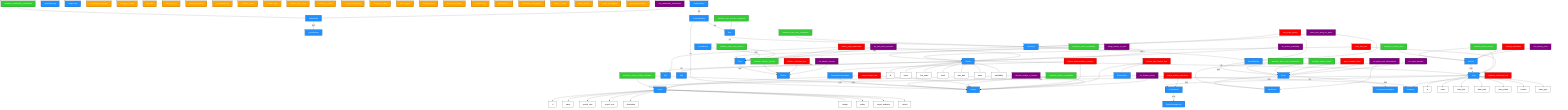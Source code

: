 graph TD
    %% Entities
    P[Project]:::entity
    T[Team]:::entity
    W[Worker]:::entity
    F[Feature]:::entity
    S[Skill]:::entity
    R[Role]:::entity
    PO[ProductOwner]:::entity
    SM[ScrumMaster]:::entity
    PB[ProductBacklog]:::entity
    SP[Sprint]:::entity
    SPP[SprintPlanning]:::entity
    DS[DailyScrum]:::entity
    SR[SprintReview]:::entity
    SRE[SprintRetrospective]:::entity
    SBL[SprintBacklog]:::entity
    SG[SprintGoal]:::entity
    E[Epic]:::entity
    US[UserStory]:::entity
    TSK[Task]:::entity
    DEV[DevelopmentSnapshot]:::entity
    BL[Blocker]:::entity
    SH[Stakeholder]:::entity
    VEL[Velocity]:::entity
    REP[ReleasePlan]:::entity
    RM[Roadmap]:::entity
    SCB[ScrumBoard]:::entity
    FED[FeatureDocumentation]:::entity

    %% Attributes
    P_id[id]:::attr
    P_name[name]:::attr
    P_project_start[project_start]:::attr
    P_project_end[project_end]:::attr
    P_description[description]:::attr
    P_budget[budget]:::attr
    P_status[status]:::attr
    P_target_audience[target_audience]:::attr
    P_priority[priority]:::attr

    T_id[id]:::attr
    T_name[name]:::attr
    T_team_size[team_size]:::attr
    T_team_start[team_start]:::attr
    T_team_status[team_status]:::attr
    T_location[location]:::attr
    T_team_type[team_type]:::attr

    W_id[id]:::attr
    W_name[name]:::attr
    W_first_name[first_name]:::attr
    W_email[email]:::attr
    W_start_date[start_date]:::attr
    W_status[status]:::attr
    W_availability[availability]:::attr

    %% Relations
    R1[is_assigned_to_project]:::relation
    R2[belongs_to_team]:::relation
    R3[has_skill]:::relation
    R4[takes_on_role]:::relation
    R5[manages_backlog]:::relation
    R6[is_supported_by]:::relation
    R7[contains_feature]:::relation
    R8[contains_epic]:::relation
    R9[contains_user_story]:::relation
    R10[consists_of_tasks]:::relation
    R11[is_in_sprint_backlog]:::relation
    R12[belongs_to_sprint]:::relation
    R13[pursues_goal]:::relation
    R14[contains_tasks]:::relation
    R15[documents_feature]:::relation
    R16[is_blocked_by]:::relation
    R17[participates_in]:::relation
    R18[moderates_retrospective]:::relation
    R19[refers_to_team]:::relation
    R20[plans_release]:::relation
    R21[is_part_of_roadmap]:::relation
    R22[generates_snapshot]:::relation

    %% Goals
    G0[maximize_team_velocity]:::goal
    G1[maximize_project_budget_utilization]:::goal
    G2[maximize_sprint_goal_achievement]:::goal
    G3[minimize_blocker_severity]:::goal
    G4[maximize_stakeholder_satisfaction]:::goal
    G5[maximize_feature_completion]:::goal
    G6[minimize_sprint_overrun]:::goal
    G7[maximize_worker_availability]:::goal
    G8[maximize_user_story_completion]:::goal
    G9[minimize_task_effort_overrun]:::goal
    G10[maximize_epic_priority_completion]:::goal
    G11[maximize_velocity_trend]:::goal

    %% Conditions
    C0[team_size_limit]:::condition
    C1[project_budget_limit]:::condition
    C2[sprint_duration_fixed]:::condition
    C3[worker_skill_requirement]:::condition
    C4[blocker_resolution_time]:::condition
    C5[feature_documentation_required]:::condition
    C6[scrum_master_experience]:::condition
    C7[user_story_priority]:::condition
    C8[release_plan_feature_limit]:::condition
    C9[velocity_calculation]:::condition
    C10[roadmap_milestone_limit]:::condition

    %% Decision Variables
    DV0[assign_worker_to_task]:::dv
    DV1[select_user_story_for_sprint]:::dv
    DV2[allocate_budget_to_feature]:::dv
    DV3[set_sprint_goal_achievement]:::dv
    DV4[set_blocker_severity]:::dv
    DV5[set_worker_availability]:::dv
    DV6[set_feature_priority]:::dv
    DV7[set_sprint_duration]:::dv
    DV8[set_velocity_trend]:::dv
    DV9[set_stakeholder_satisfaction]:::dv
    DV10[set_task_effort_estimate]:::dv

    %% Entity-Attribute Connections
    P --> P_id
    P --> P_name
    P --> P_project_start
    P --> P_project_end
    P --> P_description
    P --> P_budget
    P --> P_status
    P --> P_target_audience
    P --> P_priority

    T --> T_id
    T --> T_name
    T --> T_team_size
    T --> T_team_start
    T --> T_team_status
    T --> T_location
    T --> T_team_type

    W --> W_id
    W --> W_name
    W --> W_first_name
    W --> W_email
    W --> W_start_date
    W --> W_status
    W --> W_availability

    %% Entity-Relation Connections
    T -- R1 --> P
    W -- R2 --> T
    W -- R3 --> S
    W -- R4 --> R
    PO -- R5 --> PB
    T -- R6 --> SM
    PB -- R7 --> F
    PB -- R8 --> E
    E -- R9 --> US
    US -- R10 --> TSK
    US -- R11 --> SBL
    SBL -- R12 --> SP
    SP -- R13 --> SG
    SCB -- R14 --> TSK
    FED -- R15 --> F
    TSK -- R16 --> BL
    SH -- R17 --> SR
    SM -- R18 --> SRE
    VEL -- R19 --> T
    REP -- R20 --> F
    REP -- R21 --> RM
    SP -- R22 --> DEV

    %% Goal-Entity/Attribute Connections
    G0 --> T
    G0 --> VEL
    G1 --> P
    G1 --> F
    G2 --> SP
    G2 --> SG
    G3 --> BL
    G4 --> SH
    G5 --> F
    G6 --> SP
    G7 --> W
    G8 --> US
    G9 --> TSK
    G10 --> E
    G11 --> VEL

    %% Condition-Entity/Attribute Connections
    C0 --> T
    C0 --> W
    C1 --> P
    C1 --> F
    C2 --> SP
    C3 --> W
    C3 --> S
    C3 --> TSK
    C4 --> BL
    C5 --> F
    C5 --> FED
    C6 --> SM
    C7 --> US
    C7 --> SBL
    C8 --> REP
    C8 --> F
    C9 --> VEL
    C10 --> RM

    %% Decision Variable-Entity Connections
    DV0 --> W
    DV0 --> TSK
    DV1 --> US
    DV1 --> SBL
    DV2 --> P
    DV2 --> F
    DV3 --> SP
    DV3 --> SG
    DV4 --> BL
    DV5 --> W
    DV6 --> F
    DV7 --> SP
    DV8 --> VEL
    DV9 --> SH
    DV10 --> TSK

    %% Styling
    classDef entity fill:#1e90ff,color:#fff,stroke:#000
    classDef attr fill:#fff,color:#000,stroke:#000
    classDef relation fill:#ffa500,color:#fff,stroke:#000
    classDef goal fill:#32cd32,color:#fff,stroke:#000
    classDef condition fill:#ff0000,color:#fff,stroke:#000
    classDef dv fill:#800080,color:#fff,stroke:#000